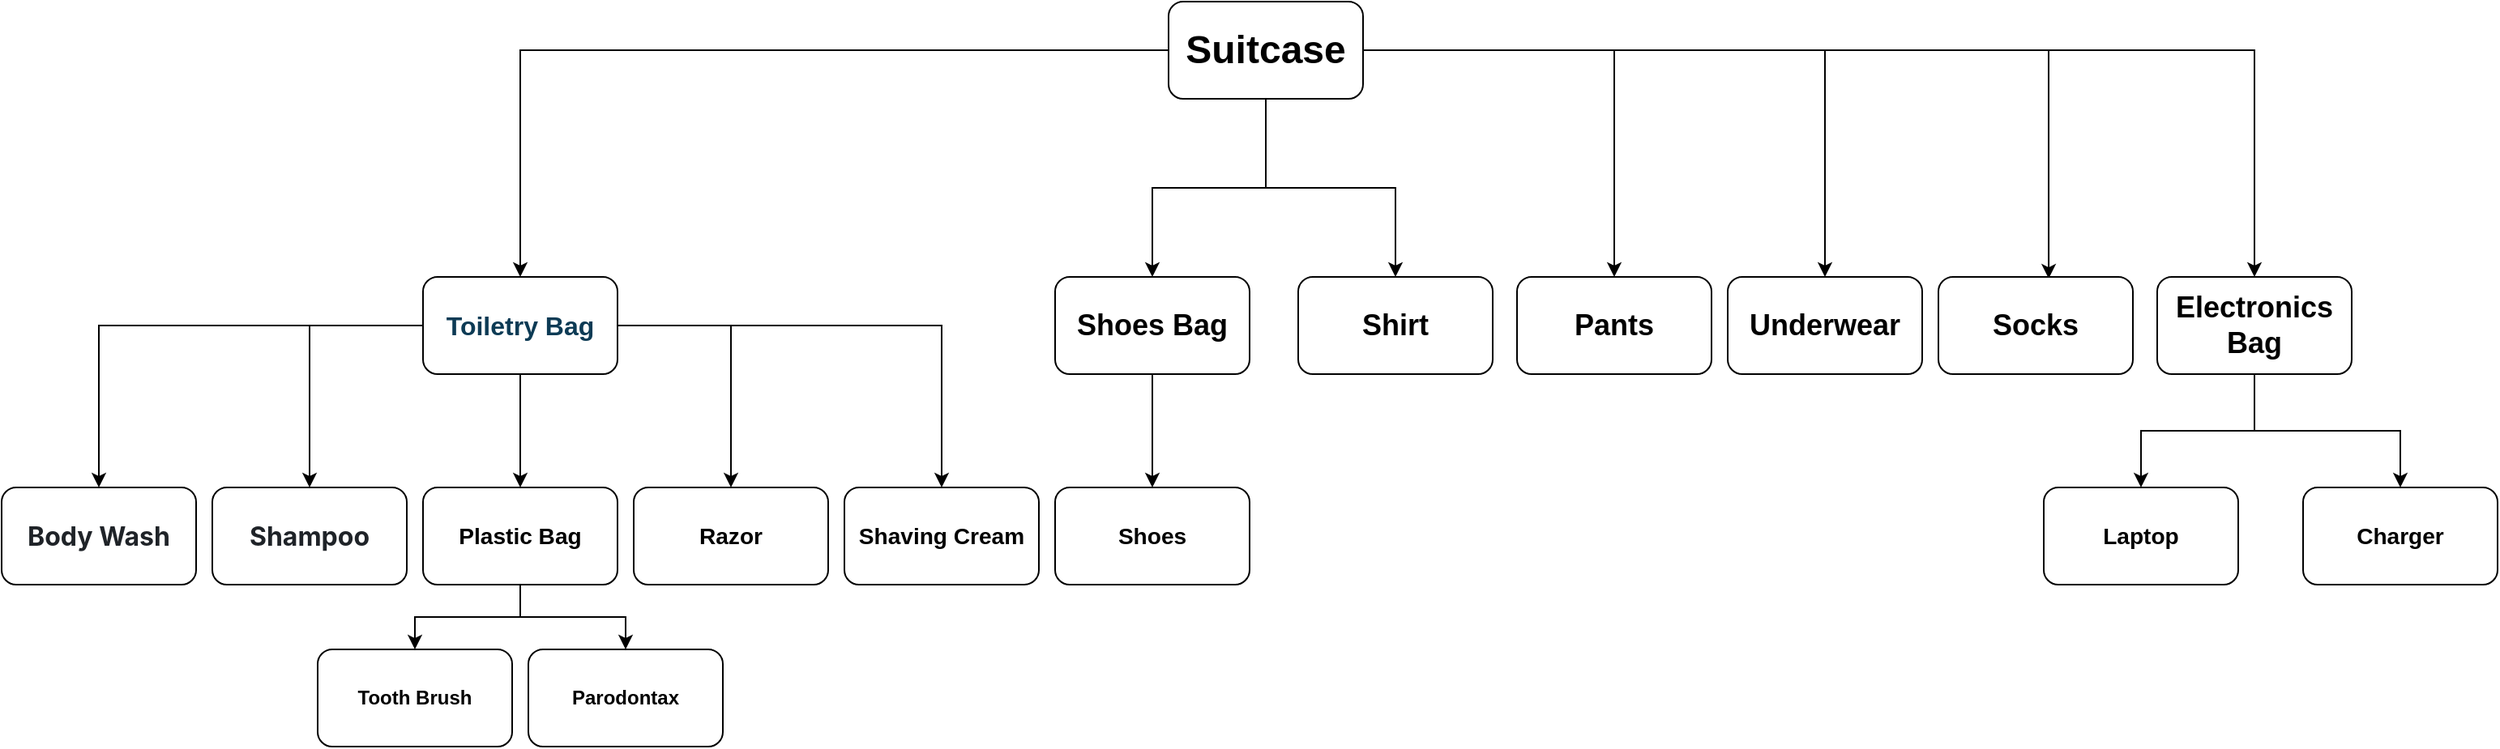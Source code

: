 <mxfile version="20.3.0" type="device"><diagram id="blN72NJ-9yjGn-LqI08E" name="Page-1"><mxGraphModel dx="2942" dy="1217" grid="1" gridSize="10" guides="1" tooltips="1" connect="1" arrows="1" fold="1" page="1" pageScale="1" pageWidth="827" pageHeight="1169" math="0" shadow="0"><root><mxCell id="0"/><mxCell id="1" parent="0"/><mxCell id="LMsm70DD3k9D4o8APNkY-19" style="edgeStyle=orthogonalEdgeStyle;rounded=0;orthogonalLoop=1;jettySize=auto;html=1;fontFamily=Helvetica;" parent="1" source="LMsm70DD3k9D4o8APNkY-1" target="LMsm70DD3k9D4o8APNkY-2" edge="1"><mxGeometry relative="1" as="geometry"/></mxCell><mxCell id="LMsm70DD3k9D4o8APNkY-24" style="edgeStyle=orthogonalEdgeStyle;rounded=0;orthogonalLoop=1;jettySize=auto;html=1;entryX=0.5;entryY=0;entryDx=0;entryDy=0;fontFamily=Helvetica;" parent="1" source="LMsm70DD3k9D4o8APNkY-1" target="LMsm70DD3k9D4o8APNkY-20" edge="1"><mxGeometry relative="1" as="geometry"/></mxCell><mxCell id="LMsm70DD3k9D4o8APNkY-32" style="edgeStyle=orthogonalEdgeStyle;rounded=0;orthogonalLoop=1;jettySize=auto;html=1;fontFamily=Helvetica;" parent="1" source="LMsm70DD3k9D4o8APNkY-1" target="LMsm70DD3k9D4o8APNkY-28" edge="1"><mxGeometry relative="1" as="geometry"/></mxCell><mxCell id="LMsm70DD3k9D4o8APNkY-33" style="edgeStyle=orthogonalEdgeStyle;rounded=0;orthogonalLoop=1;jettySize=auto;html=1;entryX=0.5;entryY=0;entryDx=0;entryDy=0;fontFamily=Helvetica;" parent="1" source="LMsm70DD3k9D4o8APNkY-1" target="LMsm70DD3k9D4o8APNkY-29" edge="1"><mxGeometry relative="1" as="geometry"/></mxCell><mxCell id="LMsm70DD3k9D4o8APNkY-34" style="edgeStyle=orthogonalEdgeStyle;rounded=0;orthogonalLoop=1;jettySize=auto;html=1;entryX=0.5;entryY=0;entryDx=0;entryDy=0;fontFamily=Helvetica;" parent="1" source="LMsm70DD3k9D4o8APNkY-1" target="LMsm70DD3k9D4o8APNkY-31" edge="1"><mxGeometry relative="1" as="geometry"/></mxCell><mxCell id="LMsm70DD3k9D4o8APNkY-35" style="edgeStyle=orthogonalEdgeStyle;rounded=0;orthogonalLoop=1;jettySize=auto;html=1;entryX=0.567;entryY=0.017;entryDx=0;entryDy=0;entryPerimeter=0;fontFamily=Helvetica;" parent="1" source="LMsm70DD3k9D4o8APNkY-1" target="LMsm70DD3k9D4o8APNkY-30" edge="1"><mxGeometry relative="1" as="geometry"/></mxCell><mxCell id="Ek9nxNh0I4ff0FBGPnwQ-2" style="edgeStyle=orthogonalEdgeStyle;rounded=0;orthogonalLoop=1;jettySize=auto;html=1;entryX=0.5;entryY=0;entryDx=0;entryDy=0;" edge="1" parent="1" source="LMsm70DD3k9D4o8APNkY-1" target="Ek9nxNh0I4ff0FBGPnwQ-1"><mxGeometry relative="1" as="geometry"/></mxCell><mxCell id="LMsm70DD3k9D4o8APNkY-1" value="&lt;h1&gt;Suitcase&lt;/h1&gt;" style="rounded=1;whiteSpace=wrap;html=1;" parent="1" vertex="1"><mxGeometry x="730" y="100" width="120" height="60" as="geometry"/></mxCell><mxCell id="LMsm70DD3k9D4o8APNkY-4" style="edgeStyle=orthogonalEdgeStyle;rounded=0;orthogonalLoop=1;jettySize=auto;html=1;entryX=0.5;entryY=0;entryDx=0;entryDy=0;fontFamily=Helvetica;" parent="1" source="LMsm70DD3k9D4o8APNkY-2" target="LMsm70DD3k9D4o8APNkY-3" edge="1"><mxGeometry relative="1" as="geometry"/></mxCell><mxCell id="LMsm70DD3k9D4o8APNkY-7" style="edgeStyle=orthogonalEdgeStyle;rounded=0;orthogonalLoop=1;jettySize=auto;html=1;entryX=0.5;entryY=0;entryDx=0;entryDy=0;fontFamily=Helvetica;" parent="1" source="LMsm70DD3k9D4o8APNkY-2" target="LMsm70DD3k9D4o8APNkY-5" edge="1"><mxGeometry relative="1" as="geometry"/></mxCell><mxCell id="LMsm70DD3k9D4o8APNkY-9" style="edgeStyle=orthogonalEdgeStyle;rounded=0;orthogonalLoop=1;jettySize=auto;html=1;fontFamily=Helvetica;" parent="1" source="LMsm70DD3k9D4o8APNkY-2" target="LMsm70DD3k9D4o8APNkY-8" edge="1"><mxGeometry relative="1" as="geometry"/></mxCell><mxCell id="LMsm70DD3k9D4o8APNkY-17" style="edgeStyle=orthogonalEdgeStyle;rounded=0;orthogonalLoop=1;jettySize=auto;html=1;entryX=0.5;entryY=0;entryDx=0;entryDy=0;fontFamily=Helvetica;" parent="1" source="LMsm70DD3k9D4o8APNkY-2" target="LMsm70DD3k9D4o8APNkY-15" edge="1"><mxGeometry relative="1" as="geometry"/></mxCell><mxCell id="LMsm70DD3k9D4o8APNkY-18" style="edgeStyle=orthogonalEdgeStyle;rounded=0;orthogonalLoop=1;jettySize=auto;html=1;entryX=0.5;entryY=0;entryDx=0;entryDy=0;fontFamily=Helvetica;" parent="1" source="LMsm70DD3k9D4o8APNkY-2" target="LMsm70DD3k9D4o8APNkY-16" edge="1"><mxGeometry relative="1" as="geometry"/></mxCell><mxCell id="LMsm70DD3k9D4o8APNkY-2" value="&lt;h2 style=&quot;text-align: start;&quot;&gt;&lt;font color=&quot;#0d3b55&quot;&gt;&lt;span style=&quot;font-size: 16px;&quot;&gt;Toiletry Bag&lt;/span&gt;&lt;/font&gt;&lt;br&gt;&lt;/h2&gt;" style="rounded=1;whiteSpace=wrap;html=1;fontFamily=Helvetica;" parent="1" vertex="1"><mxGeometry x="270" y="270" width="120" height="60" as="geometry"/></mxCell><mxCell id="LMsm70DD3k9D4o8APNkY-12" style="edgeStyle=orthogonalEdgeStyle;rounded=0;orthogonalLoop=1;jettySize=auto;html=1;entryX=0.5;entryY=0;entryDx=0;entryDy=0;fontFamily=Helvetica;" parent="1" source="LMsm70DD3k9D4o8APNkY-3" target="LMsm70DD3k9D4o8APNkY-10" edge="1"><mxGeometry relative="1" as="geometry"/></mxCell><mxCell id="LMsm70DD3k9D4o8APNkY-13" style="edgeStyle=orthogonalEdgeStyle;rounded=0;orthogonalLoop=1;jettySize=auto;html=1;fontFamily=Helvetica;" parent="1" source="LMsm70DD3k9D4o8APNkY-3" target="LMsm70DD3k9D4o8APNkY-11" edge="1"><mxGeometry relative="1" as="geometry"/></mxCell><mxCell id="LMsm70DD3k9D4o8APNkY-3" value="&lt;h3&gt;Plastic Bag&lt;/h3&gt;" style="rounded=1;whiteSpace=wrap;html=1;fontFamily=Helvetica;" parent="1" vertex="1"><mxGeometry x="270" y="400" width="120" height="60" as="geometry"/></mxCell><mxCell id="LMsm70DD3k9D4o8APNkY-5" value="&lt;h3&gt;&lt;span style=&quot;color: rgb(31, 35, 40); font-family: -apple-system, BlinkMacSystemFont, &amp;quot;Segoe UI&amp;quot;, &amp;quot;Noto Sans&amp;quot;, Helvetica, Arial, sans-serif, &amp;quot;Apple Color Emoji&amp;quot;, &amp;quot;Segoe UI Emoji&amp;quot;; font-size: 16px; text-align: start; background-color: rgb(255, 255, 255);&quot;&gt;Body Wash&lt;/span&gt;&lt;/h3&gt;" style="rounded=1;whiteSpace=wrap;html=1;fontFamily=Helvetica;" parent="1" vertex="1"><mxGeometry x="10" y="400" width="120" height="60" as="geometry"/></mxCell><mxCell id="LMsm70DD3k9D4o8APNkY-8" value="&lt;h3&gt;&lt;span style=&quot;color: rgb(31, 35, 40); font-family: -apple-system, BlinkMacSystemFont, &amp;quot;Segoe UI&amp;quot;, &amp;quot;Noto Sans&amp;quot;, Helvetica, Arial, sans-serif, &amp;quot;Apple Color Emoji&amp;quot;, &amp;quot;Segoe UI Emoji&amp;quot;; font-size: 16px; font-style: normal; font-variant-ligatures: normal; font-variant-caps: normal; letter-spacing: normal; orphans: 2; text-align: start; text-indent: 0px; text-transform: none; widows: 2; word-spacing: 0px; -webkit-text-stroke-width: 0px; background-color: rgb(255, 255, 255); text-decoration-thickness: initial; text-decoration-style: initial; text-decoration-color: initial; float: none; display: inline !important;&quot;&gt;Shampoo&lt;/span&gt;&lt;/h3&gt;" style="rounded=1;whiteSpace=wrap;html=1;fontFamily=Helvetica;" parent="1" vertex="1"><mxGeometry x="140" y="400" width="120" height="60" as="geometry"/></mxCell><mxCell id="LMsm70DD3k9D4o8APNkY-10" value="&lt;h4&gt;Tooth Brush&lt;/h4&gt;" style="rounded=1;whiteSpace=wrap;html=1;fontFamily=Helvetica;" parent="1" vertex="1"><mxGeometry x="205" y="500" width="120" height="60" as="geometry"/></mxCell><mxCell id="LMsm70DD3k9D4o8APNkY-11" value="&lt;h4&gt;Parodontax&lt;/h4&gt;" style="rounded=1;whiteSpace=wrap;html=1;fontFamily=Helvetica;" parent="1" vertex="1"><mxGeometry x="335" y="500" width="120" height="60" as="geometry"/></mxCell><mxCell id="LMsm70DD3k9D4o8APNkY-15" value="&lt;h3&gt;Razor&lt;/h3&gt;" style="rounded=1;whiteSpace=wrap;html=1;fontFamily=Helvetica;" parent="1" vertex="1"><mxGeometry x="400" y="400" width="120" height="60" as="geometry"/></mxCell><mxCell id="LMsm70DD3k9D4o8APNkY-16" value="&lt;h3&gt;Shaving Cream&lt;/h3&gt;" style="rounded=1;whiteSpace=wrap;html=1;fontFamily=Helvetica;" parent="1" vertex="1"><mxGeometry x="530" y="400" width="120" height="60" as="geometry"/></mxCell><mxCell id="LMsm70DD3k9D4o8APNkY-21" style="edgeStyle=orthogonalEdgeStyle;rounded=0;orthogonalLoop=1;jettySize=auto;html=1;fontFamily=Helvetica;entryX=0.5;entryY=0;entryDx=0;entryDy=0;" parent="1" source="LMsm70DD3k9D4o8APNkY-20" target="LMsm70DD3k9D4o8APNkY-22" edge="1"><mxGeometry relative="1" as="geometry"><mxPoint x="710" y="320" as="targetPoint"/></mxGeometry></mxCell><mxCell id="LMsm70DD3k9D4o8APNkY-20" value="&lt;h2&gt;Shoes Bag&lt;/h2&gt;" style="rounded=1;whiteSpace=wrap;html=1;fontFamily=Helvetica;" parent="1" vertex="1"><mxGeometry x="660" y="270" width="120" height="60" as="geometry"/></mxCell><mxCell id="LMsm70DD3k9D4o8APNkY-22" value="&lt;h3&gt;Shoes&lt;/h3&gt;" style="rounded=1;whiteSpace=wrap;html=1;fontFamily=Helvetica;" parent="1" vertex="1"><mxGeometry x="660" y="400" width="120" height="60" as="geometry"/></mxCell><mxCell id="LMsm70DD3k9D4o8APNkY-28" value="&lt;h2&gt;Shirt&lt;/h2&gt;" style="rounded=1;whiteSpace=wrap;html=1;fontFamily=Helvetica;" parent="1" vertex="1"><mxGeometry x="810" y="270" width="120" height="60" as="geometry"/></mxCell><mxCell id="LMsm70DD3k9D4o8APNkY-29" value="&lt;h2&gt;Pants&lt;/h2&gt;" style="rounded=1;whiteSpace=wrap;html=1;fontFamily=Helvetica;" parent="1" vertex="1"><mxGeometry x="945" y="270" width="120" height="60" as="geometry"/></mxCell><mxCell id="LMsm70DD3k9D4o8APNkY-30" value="&lt;h2&gt;Socks&lt;/h2&gt;" style="rounded=1;whiteSpace=wrap;html=1;fontFamily=Helvetica;" parent="1" vertex="1"><mxGeometry x="1205" y="270" width="120" height="60" as="geometry"/></mxCell><mxCell id="LMsm70DD3k9D4o8APNkY-31" value="&lt;h2&gt;Underwear&lt;/h2&gt;" style="rounded=1;whiteSpace=wrap;html=1;fontFamily=Helvetica;" parent="1" vertex="1"><mxGeometry x="1075" y="270" width="120" height="60" as="geometry"/></mxCell><mxCell id="Ek9nxNh0I4ff0FBGPnwQ-4" style="edgeStyle=orthogonalEdgeStyle;rounded=0;orthogonalLoop=1;jettySize=auto;html=1;" edge="1" parent="1" source="Ek9nxNh0I4ff0FBGPnwQ-1" target="Ek9nxNh0I4ff0FBGPnwQ-3"><mxGeometry relative="1" as="geometry"/></mxCell><mxCell id="Ek9nxNh0I4ff0FBGPnwQ-6" style="edgeStyle=orthogonalEdgeStyle;rounded=0;orthogonalLoop=1;jettySize=auto;html=1;entryX=0.5;entryY=0;entryDx=0;entryDy=0;" edge="1" parent="1" source="Ek9nxNh0I4ff0FBGPnwQ-1" target="Ek9nxNh0I4ff0FBGPnwQ-5"><mxGeometry relative="1" as="geometry"/></mxCell><mxCell id="Ek9nxNh0I4ff0FBGPnwQ-1" value="&lt;h2&gt;Electronics Bag&lt;/h2&gt;" style="rounded=1;whiteSpace=wrap;html=1;fontFamily=Helvetica;" vertex="1" parent="1"><mxGeometry x="1340" y="270" width="120" height="60" as="geometry"/></mxCell><mxCell id="Ek9nxNh0I4ff0FBGPnwQ-3" value="&lt;h3&gt;Laptop&lt;/h3&gt;" style="rounded=1;whiteSpace=wrap;html=1;fontFamily=Helvetica;" vertex="1" parent="1"><mxGeometry x="1270" y="400" width="120" height="60" as="geometry"/></mxCell><mxCell id="Ek9nxNh0I4ff0FBGPnwQ-5" value="&lt;h3&gt;Charger&lt;/h3&gt;" style="rounded=1;whiteSpace=wrap;html=1;fontFamily=Helvetica;" vertex="1" parent="1"><mxGeometry x="1430" y="400" width="120" height="60" as="geometry"/></mxCell></root></mxGraphModel></diagram></mxfile>